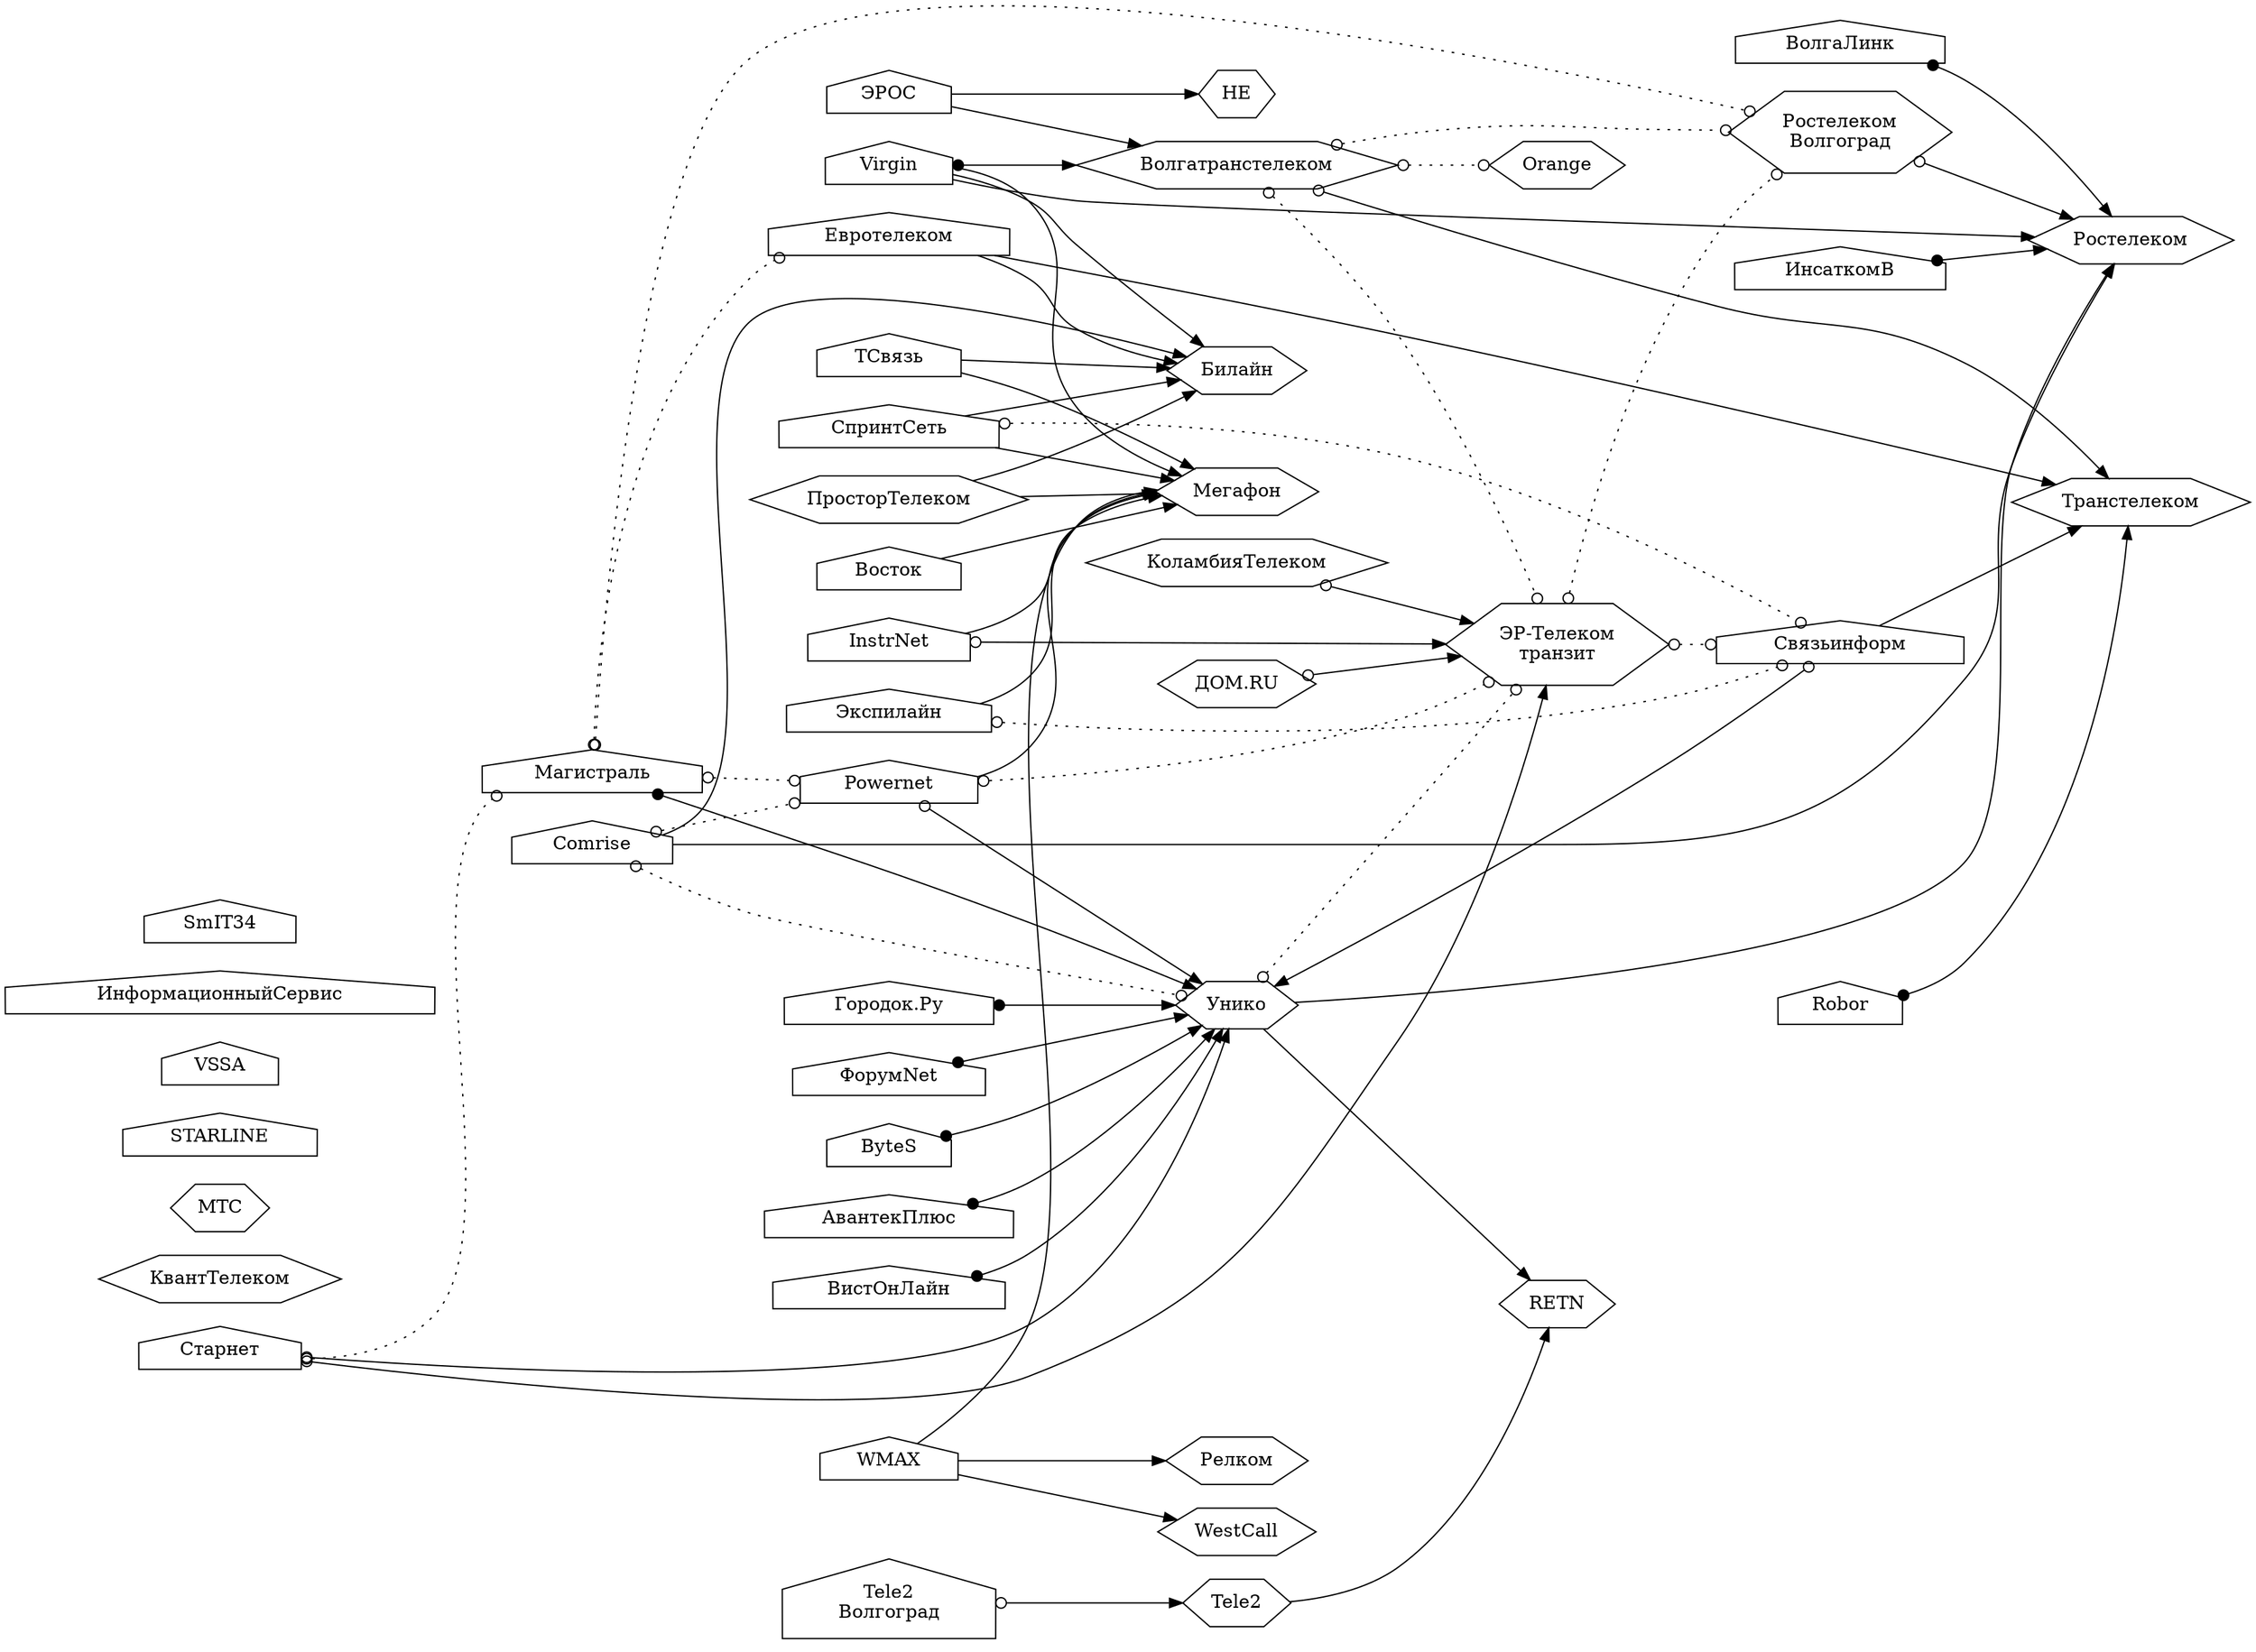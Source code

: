 digraph ispgraph {

rankdir = LR;
node [shape=house;];

Унико, ДомРу, ЭрТелеком, Транстелеком, Волгатранстелеком, Релком [shape=hexagon;];
Мегафон, Вымпелком, КоламбияТелеком, Ростелеком, HE, КвантТелеком [shape=hexagon;];
Tele2, МТС, ЮТК, Orange, ПросторТелеком, WestCall, RETN [shape=hexagon;];

ДомРу [label="ДОМ.RU"];
ЭрТелеком [label="ЭР-Телеком\nтранзит"];
ЮТК [label="Ростелеком\nВолгоград"];
Вымпелком [label="Билайн"];
ГородокТочкаРу [label="Городок.Ру"];
СМАРТС [label="Tele2\nВолгоград"];

subgraph backbone {/*Собственная опорная сеть*/
Транстелеком;
Мегафон;
Вымпелком;
Ростелеком;
HE;
МТС;
Orange;
ЭрТелеком;
WestCall;
};

subgraph Ростелеком {/*Провайдеры члены Ростелеком*/
Ростелеком;
ЮТК;
};

subgraph ЭрТелекомХолдинг {/*ЭР-Телеком*/
ДомРу;
ЭрТелеком;
КоламбияТелеком;
};

{/*Отсутствует информация о подключении*/
STARLINE;
VSSA;
ИнформационныйСервис;
КвантТелеком;
SmIT34;
};


{/*Магистральные связи*/

Связьинформ -> Транстелеком;

Tele2 -> RETN;

СпринтСеть -> Вымпелком;
СпринтСеть -> Мегафон;

Экспилайн -> Мегафон;

ЭРОС -> Волгатранстелеком;
ЭРОС -> HE;


Comrise -> Ростелеком;
Comrise -> Вымпелком;

Powernet -> Мегафон;

Евротелеком -> Транстелеком;
Евротелеком -> Вымпелком;

Virgin -> Вымпелком;
Virgin -> Мегафон;
Virgin -> Ростелеком;

Унико -> Ростелеком;
Унико -> RETN;

ПросторТелеком -> Вымпелком;
ПросторТелеком -> Мегафон;

WMAX -> Мегафон;
WMAX -> WestCall;
WMAX -> Релком;

InstrNet -> Мегафон;

ТСвязь -> Мегафон;
ТСвязь -> Вымпелком;

Восток -> Мегафон;

{/*Пиринг с магистральным оператором*/
edge [dir=both; arrowtail=odot;];

Связьинформ -> Унико;

Старнет -> Унико;
Старнет -> ЭрТелеком;

Powernet -> Унико;

ЮТК -> Ростелеком;

Волгатранстелеком -> Транстелеком;

ДомРу -> ЭрТелеком;
КоламбияТелеком -> ЭрТелеком;

InstrNet -> ЭрТелеком;

СМАРТС -> Tele2;

};

{/*Маршрутизация на оборудовании магистрального оператора*/
edge [dir=both; arrowtail=dot;];

ВолгаЛинк -> Ростелеком;
ИнсаткомВ -> Ростелеком;
Магистраль -> Унико;
ГородокТочкаРу -> Унико;
ФорумNet -> Унико;
ByteS -> Унико;
АвантекПлюс -> Унико;
Robor -> Транстелеком;
Virgin -> Волгатранстелеком;
ВистОнЛайн -> Унико;
};

};

{/*Пиринг*/

edge [dir=both; arrowhead=odot; arrowtail=odot; style=dotted;];

СпринтСеть -> Связьинформ;

Старнет -> Магистраль;

Экспилайн -> Связьинформ;

Comrise -> Унико;
Comrise -> Powernet;

Powernet -> ЭрТелеком;

Магистраль -> Powernet;
Магистраль -> ЮТК;
Магистраль -> Евротелеком;

Унико -> ЭрТелеком;

Волгатранстелеком -> ЮТК;
Волгатранстелеком -> ЭрТелеком;
Волгатранстелеком -> Orange;

ЭрТелеком -> ЮТК;
ЭрТелеком -> Связьинформ;

};

}